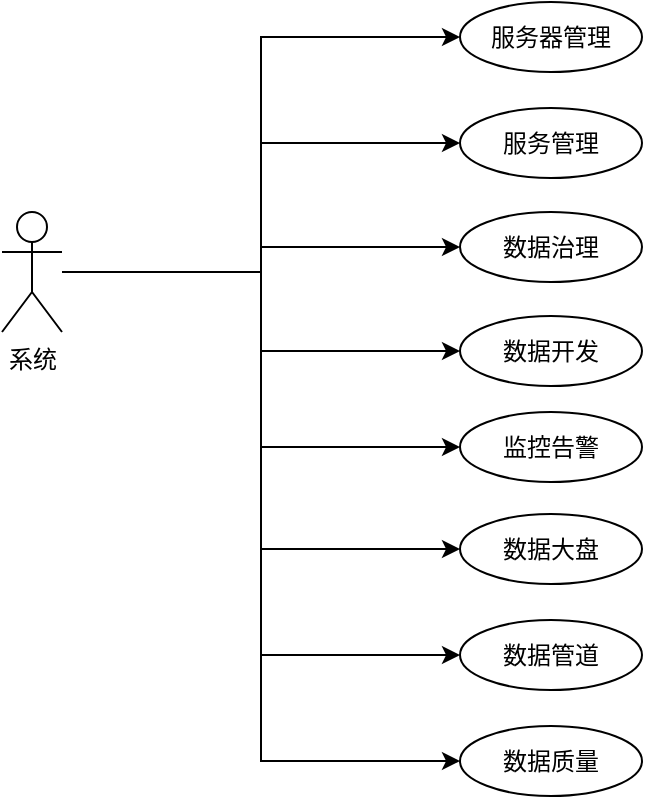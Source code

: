 <mxfile version="13.2.4" type="device" pages="7"><diagram name="整体模块" id="e7e014a7-5840-1c2e-5031-d8a46d1fe8dd"><mxGraphModel dx="1038" dy="648" grid="0" gridSize="10" guides="1" tooltips="1" connect="1" arrows="1" fold="1" page="1" pageScale="1" pageWidth="1654" pageHeight="1169" background="#FFFFFF" math="0" shadow="0"><root><mxCell id="0"/><mxCell id="1" parent="0"/><mxCell id="TscG6GEirUdZ-pbdAu9V-41" value="服务器管理" style="ellipse;whiteSpace=wrap;html=1;" vertex="1" parent="1"><mxGeometry x="396" y="93" width="91" height="35" as="geometry"/></mxCell><mxCell id="TscG6GEirUdZ-pbdAu9V-42" value="服务管理" style="ellipse;whiteSpace=wrap;html=1;" vertex="1" parent="1"><mxGeometry x="396" y="146" width="91" height="35" as="geometry"/></mxCell><mxCell id="TscG6GEirUdZ-pbdAu9V-43" value="数据治理" style="ellipse;whiteSpace=wrap;html=1;" vertex="1" parent="1"><mxGeometry x="396" y="198" width="91" height="35" as="geometry"/></mxCell><mxCell id="TscG6GEirUdZ-pbdAu9V-44" value="数据开发" style="ellipse;whiteSpace=wrap;html=1;" vertex="1" parent="1"><mxGeometry x="396" y="250" width="91" height="35" as="geometry"/></mxCell><mxCell id="TscG6GEirUdZ-pbdAu9V-45" value="监控告警" style="ellipse;whiteSpace=wrap;html=1;" vertex="1" parent="1"><mxGeometry x="396" y="298" width="91" height="35" as="geometry"/></mxCell><mxCell id="TscG6GEirUdZ-pbdAu9V-46" value="数据大盘" style="ellipse;whiteSpace=wrap;html=1;" vertex="1" parent="1"><mxGeometry x="396" y="349" width="91" height="35" as="geometry"/></mxCell><mxCell id="17rgG0aj0IwESKDKxZke-2" style="edgeStyle=orthogonalEdgeStyle;rounded=0;orthogonalLoop=1;jettySize=auto;html=1;entryX=0;entryY=0.5;entryDx=0;entryDy=0;" edge="1" parent="1" source="17rgG0aj0IwESKDKxZke-1" target="TscG6GEirUdZ-pbdAu9V-41"><mxGeometry relative="1" as="geometry"/></mxCell><mxCell id="17rgG0aj0IwESKDKxZke-3" style="edgeStyle=orthogonalEdgeStyle;rounded=0;orthogonalLoop=1;jettySize=auto;html=1;entryX=0;entryY=0.5;entryDx=0;entryDy=0;" edge="1" parent="1" source="17rgG0aj0IwESKDKxZke-1" target="TscG6GEirUdZ-pbdAu9V-42"><mxGeometry relative="1" as="geometry"/></mxCell><mxCell id="17rgG0aj0IwESKDKxZke-4" style="edgeStyle=orthogonalEdgeStyle;rounded=0;orthogonalLoop=1;jettySize=auto;html=1;entryX=0;entryY=0.5;entryDx=0;entryDy=0;" edge="1" parent="1" source="17rgG0aj0IwESKDKxZke-1" target="TscG6GEirUdZ-pbdAu9V-43"><mxGeometry relative="1" as="geometry"/></mxCell><mxCell id="17rgG0aj0IwESKDKxZke-5" style="edgeStyle=orthogonalEdgeStyle;rounded=0;orthogonalLoop=1;jettySize=auto;html=1;entryX=0;entryY=0.5;entryDx=0;entryDy=0;" edge="1" parent="1" source="17rgG0aj0IwESKDKxZke-1" target="TscG6GEirUdZ-pbdAu9V-44"><mxGeometry relative="1" as="geometry"/></mxCell><mxCell id="17rgG0aj0IwESKDKxZke-6" style="edgeStyle=orthogonalEdgeStyle;rounded=0;orthogonalLoop=1;jettySize=auto;html=1;entryX=0;entryY=0.5;entryDx=0;entryDy=0;" edge="1" parent="1" source="17rgG0aj0IwESKDKxZke-1" target="TscG6GEirUdZ-pbdAu9V-45"><mxGeometry relative="1" as="geometry"/></mxCell><mxCell id="17rgG0aj0IwESKDKxZke-7" style="edgeStyle=orthogonalEdgeStyle;rounded=0;orthogonalLoop=1;jettySize=auto;html=1;entryX=0;entryY=0.5;entryDx=0;entryDy=0;" edge="1" parent="1" source="17rgG0aj0IwESKDKxZke-1" target="TscG6GEirUdZ-pbdAu9V-46"><mxGeometry relative="1" as="geometry"/></mxCell><mxCell id="KIL7r0ChX9NBHH16bHAB-2" style="edgeStyle=orthogonalEdgeStyle;rounded=0;orthogonalLoop=1;jettySize=auto;html=1;entryX=0;entryY=0.5;entryDx=0;entryDy=0;" edge="1" parent="1" source="17rgG0aj0IwESKDKxZke-1" target="KIL7r0ChX9NBHH16bHAB-1"><mxGeometry relative="1" as="geometry"/></mxCell><mxCell id="5L-TgP3YTy_aSQ1vDziF-2" style="edgeStyle=orthogonalEdgeStyle;rounded=0;orthogonalLoop=1;jettySize=auto;html=1;entryX=0;entryY=0.5;entryDx=0;entryDy=0;" edge="1" parent="1" source="17rgG0aj0IwESKDKxZke-1" target="5L-TgP3YTy_aSQ1vDziF-1"><mxGeometry relative="1" as="geometry"/></mxCell><mxCell id="17rgG0aj0IwESKDKxZke-1" value="系统" style="shape=umlActor;verticalLabelPosition=bottom;labelBackgroundColor=#ffffff;verticalAlign=top;html=1;outlineConnect=0;" vertex="1" parent="1"><mxGeometry x="167" y="198" width="30" height="60" as="geometry"/></mxCell><mxCell id="KIL7r0ChX9NBHH16bHAB-1" value="数据管道" style="ellipse;whiteSpace=wrap;html=1;" vertex="1" parent="1"><mxGeometry x="396" y="402" width="91" height="35" as="geometry"/></mxCell><mxCell id="5L-TgP3YTy_aSQ1vDziF-1" value="数据质量" style="ellipse;whiteSpace=wrap;html=1;" vertex="1" parent="1"><mxGeometry x="396" y="455" width="91" height="35" as="geometry"/></mxCell></root></mxGraphModel></diagram><diagram id="3nhgZCDmsnOEBWSrngfM" name="服务器管理"><mxGraphModel dx="1038" dy="648" grid="1" gridSize="10" guides="1" tooltips="1" connect="1" arrows="1" fold="1" page="1" pageScale="1" pageWidth="1654" pageHeight="1169" math="0" shadow="0"><root><mxCell id="AsNPmiWwcaFqk4SRSNJD-0"/><mxCell id="AsNPmiWwcaFqk4SRSNJD-1" parent="AsNPmiWwcaFqk4SRSNJD-0"/><mxCell id="AsNPmiWwcaFqk4SRSNJD-2" style="edgeStyle=orthogonalEdgeStyle;rounded=0;orthogonalLoop=1;jettySize=auto;html=1;exitX=1;exitY=0.5;exitDx=0;exitDy=0;entryX=0;entryY=0.5;entryDx=0;entryDy=0;" edge="1" parent="AsNPmiWwcaFqk4SRSNJD-1" source="AsNPmiWwcaFqk4SRSNJD-6" target="AsNPmiWwcaFqk4SRSNJD-7"><mxGeometry relative="1" as="geometry"/></mxCell><mxCell id="AsNPmiWwcaFqk4SRSNJD-3" style="edgeStyle=orthogonalEdgeStyle;rounded=0;orthogonalLoop=1;jettySize=auto;html=1;entryX=0;entryY=0.5;entryDx=0;entryDy=0;" edge="1" parent="AsNPmiWwcaFqk4SRSNJD-1" source="AsNPmiWwcaFqk4SRSNJD-6" target="AsNPmiWwcaFqk4SRSNJD-8"><mxGeometry relative="1" as="geometry"/></mxCell><mxCell id="AsNPmiWwcaFqk4SRSNJD-4" style="edgeStyle=orthogonalEdgeStyle;rounded=0;orthogonalLoop=1;jettySize=auto;html=1;entryX=0;entryY=0.5;entryDx=0;entryDy=0;" edge="1" parent="AsNPmiWwcaFqk4SRSNJD-1" source="AsNPmiWwcaFqk4SRSNJD-6" target="AsNPmiWwcaFqk4SRSNJD-9"><mxGeometry relative="1" as="geometry"/></mxCell><mxCell id="AsNPmiWwcaFqk4SRSNJD-5" style="edgeStyle=orthogonalEdgeStyle;rounded=0;orthogonalLoop=1;jettySize=auto;html=1;entryX=0;entryY=0.5;entryDx=0;entryDy=0;" edge="1" parent="AsNPmiWwcaFqk4SRSNJD-1" source="AsNPmiWwcaFqk4SRSNJD-6" target="AsNPmiWwcaFqk4SRSNJD-10"><mxGeometry relative="1" as="geometry"/></mxCell><mxCell id="z07qYNkrC7Owv6yQP1oF-0" style="edgeStyle=orthogonalEdgeStyle;rounded=0;orthogonalLoop=1;jettySize=auto;html=1;entryX=0;entryY=0.5;entryDx=0;entryDy=0;" edge="1" parent="AsNPmiWwcaFqk4SRSNJD-1" source="AsNPmiWwcaFqk4SRSNJD-6" target="AsNPmiWwcaFqk4SRSNJD-12"><mxGeometry relative="1" as="geometry"/></mxCell><mxCell id="z07qYNkrC7Owv6yQP1oF-1" style="edgeStyle=orthogonalEdgeStyle;rounded=0;orthogonalLoop=1;jettySize=auto;html=1;" edge="1" parent="AsNPmiWwcaFqk4SRSNJD-1" source="AsNPmiWwcaFqk4SRSNJD-6" target="AsNPmiWwcaFqk4SRSNJD-11"><mxGeometry relative="1" as="geometry"/></mxCell><mxCell id="AsNPmiWwcaFqk4SRSNJD-6" value="服务器管理" style="ellipse;whiteSpace=wrap;html=1;" vertex="1" parent="AsNPmiWwcaFqk4SRSNJD-1"><mxGeometry x="40" y="240" width="91" height="35" as="geometry"/></mxCell><mxCell id="AsNPmiWwcaFqk4SRSNJD-7" value="添加服务器" style="ellipse;whiteSpace=wrap;html=1;" vertex="1" parent="AsNPmiWwcaFqk4SRSNJD-1"><mxGeometry x="358" y="31" width="91" height="35" as="geometry"/></mxCell><mxCell id="AsNPmiWwcaFqk4SRSNJD-8" value="删除服务器" style="ellipse;whiteSpace=wrap;html=1;" vertex="1" parent="AsNPmiWwcaFqk4SRSNJD-1"><mxGeometry x="358" y="77" width="91" height="35" as="geometry"/></mxCell><mxCell id="AsNPmiWwcaFqk4SRSNJD-9" value="查看服务器信息" style="ellipse;whiteSpace=wrap;html=1;" vertex="1" parent="AsNPmiWwcaFqk4SRSNJD-1"><mxGeometry x="358" y="123" width="99" height="36" as="geometry"/></mxCell><mxCell id="AsNPmiWwcaFqk4SRSNJD-10" value="修改服务器信息" style="ellipse;whiteSpace=wrap;html=1;" vertex="1" parent="AsNPmiWwcaFqk4SRSNJD-1"><mxGeometry x="358" y="167" width="99" height="36" as="geometry"/></mxCell><mxCell id="AsNPmiWwcaFqk4SRSNJD-11" value="查找服务器" style="ellipse;whiteSpace=wrap;html=1;" vertex="1" parent="AsNPmiWwcaFqk4SRSNJD-1"><mxGeometry x="358" y="220" width="99" height="36" as="geometry"/></mxCell><mxCell id="AsNPmiWwcaFqk4SRSNJD-12" value="查看服务器包含组件" style="ellipse;whiteSpace=wrap;html=1;" vertex="1" parent="AsNPmiWwcaFqk4SRSNJD-1"><mxGeometry x="358" y="275" width="120" height="40" as="geometry"/></mxCell></root></mxGraphModel></diagram><diagram id="xiCgnnoQX1xT_tef29_2" name="服务管理"><mxGraphModel dx="1038" dy="648" grid="1" gridSize="10" guides="1" tooltips="1" connect="1" arrows="1" fold="1" page="1" pageScale="1" pageWidth="1654" pageHeight="1169" math="0" shadow="0"><root><mxCell id="mWbt8U4jI4EEI_PcU5ng-0"/><mxCell id="mWbt8U4jI4EEI_PcU5ng-1" parent="mWbt8U4jI4EEI_PcU5ng-0"/><mxCell id="HX4awizBypSHEGtThO57-11" style="edgeStyle=orthogonalEdgeStyle;rounded=0;orthogonalLoop=1;jettySize=auto;html=1;entryX=0;entryY=0.5;entryDx=0;entryDy=0;" edge="1" parent="mWbt8U4jI4EEI_PcU5ng-1" source="mWbt8U4jI4EEI_PcU5ng-2" target="HX4awizBypSHEGtThO57-3"><mxGeometry relative="1" as="geometry"/></mxCell><mxCell id="HX4awizBypSHEGtThO57-12" style="edgeStyle=orthogonalEdgeStyle;rounded=0;orthogonalLoop=1;jettySize=auto;html=1;entryX=0;entryY=0.5;entryDx=0;entryDy=0;" edge="1" parent="mWbt8U4jI4EEI_PcU5ng-1" source="mWbt8U4jI4EEI_PcU5ng-2" target="HX4awizBypSHEGtThO57-1"><mxGeometry relative="1" as="geometry"/></mxCell><mxCell id="HX4awizBypSHEGtThO57-13" style="edgeStyle=orthogonalEdgeStyle;rounded=0;orthogonalLoop=1;jettySize=auto;html=1;entryX=0;entryY=0.5;entryDx=0;entryDy=0;" edge="1" parent="mWbt8U4jI4EEI_PcU5ng-1" source="mWbt8U4jI4EEI_PcU5ng-2" target="HX4awizBypSHEGtThO57-0"><mxGeometry relative="1" as="geometry"/></mxCell><mxCell id="HX4awizBypSHEGtThO57-14" style="edgeStyle=orthogonalEdgeStyle;rounded=0;orthogonalLoop=1;jettySize=auto;html=1;entryX=0;entryY=0.5;entryDx=0;entryDy=0;" edge="1" parent="mWbt8U4jI4EEI_PcU5ng-1" source="mWbt8U4jI4EEI_PcU5ng-2" target="HX4awizBypSHEGtThO57-6"><mxGeometry relative="1" as="geometry"/></mxCell><mxCell id="HX4awizBypSHEGtThO57-15" style="edgeStyle=orthogonalEdgeStyle;rounded=0;orthogonalLoop=1;jettySize=auto;html=1;entryX=0;entryY=0.5;entryDx=0;entryDy=0;" edge="1" parent="mWbt8U4jI4EEI_PcU5ng-1" source="mWbt8U4jI4EEI_PcU5ng-2" target="HX4awizBypSHEGtThO57-7"><mxGeometry relative="1" as="geometry"/></mxCell><mxCell id="HX4awizBypSHEGtThO57-16" style="edgeStyle=orthogonalEdgeStyle;rounded=0;orthogonalLoop=1;jettySize=auto;html=1;entryX=0;entryY=0.5;entryDx=0;entryDy=0;" edge="1" parent="mWbt8U4jI4EEI_PcU5ng-1" source="mWbt8U4jI4EEI_PcU5ng-2" target="HX4awizBypSHEGtThO57-8"><mxGeometry relative="1" as="geometry"/></mxCell><mxCell id="HX4awizBypSHEGtThO57-17" style="edgeStyle=orthogonalEdgeStyle;rounded=0;orthogonalLoop=1;jettySize=auto;html=1;entryX=0;entryY=0.5;entryDx=0;entryDy=0;" edge="1" parent="mWbt8U4jI4EEI_PcU5ng-1" source="mWbt8U4jI4EEI_PcU5ng-2" target="HX4awizBypSHEGtThO57-9"><mxGeometry relative="1" as="geometry"/></mxCell><mxCell id="HX4awizBypSHEGtThO57-18" style="edgeStyle=orthogonalEdgeStyle;rounded=0;orthogonalLoop=1;jettySize=auto;html=1;entryX=0;entryY=0.5;entryDx=0;entryDy=0;" edge="1" parent="mWbt8U4jI4EEI_PcU5ng-1" source="mWbt8U4jI4EEI_PcU5ng-2" target="HX4awizBypSHEGtThO57-2"><mxGeometry relative="1" as="geometry"/></mxCell><mxCell id="HX4awizBypSHEGtThO57-19" style="edgeStyle=orthogonalEdgeStyle;rounded=0;orthogonalLoop=1;jettySize=auto;html=1;entryX=0;entryY=0.5;entryDx=0;entryDy=0;" edge="1" parent="mWbt8U4jI4EEI_PcU5ng-1" source="mWbt8U4jI4EEI_PcU5ng-2" target="HX4awizBypSHEGtThO57-4"><mxGeometry relative="1" as="geometry"/></mxCell><mxCell id="HX4awizBypSHEGtThO57-20" style="edgeStyle=orthogonalEdgeStyle;rounded=0;orthogonalLoop=1;jettySize=auto;html=1;entryX=0;entryY=0.5;entryDx=0;entryDy=0;" edge="1" parent="mWbt8U4jI4EEI_PcU5ng-1" source="mWbt8U4jI4EEI_PcU5ng-2" target="HX4awizBypSHEGtThO57-5"><mxGeometry relative="1" as="geometry"/></mxCell><mxCell id="HX4awizBypSHEGtThO57-21" style="edgeStyle=orthogonalEdgeStyle;rounded=0;orthogonalLoop=1;jettySize=auto;html=1;entryX=0;entryY=0.5;entryDx=0;entryDy=0;" edge="1" parent="mWbt8U4jI4EEI_PcU5ng-1" source="mWbt8U4jI4EEI_PcU5ng-2" target="HX4awizBypSHEGtThO57-10"><mxGeometry relative="1" as="geometry"/></mxCell><mxCell id="NUGzhHGTyQHNBgmU1Do4-2" style="edgeStyle=orthogonalEdgeStyle;rounded=0;orthogonalLoop=1;jettySize=auto;html=1;entryX=0;entryY=0.5;entryDx=0;entryDy=0;" edge="1" parent="mWbt8U4jI4EEI_PcU5ng-1" source="mWbt8U4jI4EEI_PcU5ng-2" target="NUGzhHGTyQHNBgmU1Do4-0"><mxGeometry relative="1" as="geometry"/></mxCell><mxCell id="mWbt8U4jI4EEI_PcU5ng-2" value="服务管理" style="ellipse;whiteSpace=wrap;html=1;" vertex="1" parent="mWbt8U4jI4EEI_PcU5ng-1"><mxGeometry x="130" y="250" width="91" height="35" as="geometry"/></mxCell><mxCell id="HX4awizBypSHEGtThO57-0" value="添加服务" style="ellipse;whiteSpace=wrap;html=1;" vertex="1" parent="mWbt8U4jI4EEI_PcU5ng-1"><mxGeometry x="310" y="160" width="91" height="35" as="geometry"/></mxCell><mxCell id="HX4awizBypSHEGtThO57-1" value="删除服务" style="ellipse;whiteSpace=wrap;html=1;" vertex="1" parent="mWbt8U4jI4EEI_PcU5ng-1"><mxGeometry x="310" y="110" width="91" height="35" as="geometry"/></mxCell><mxCell id="HX4awizBypSHEGtThO57-2" value="查看服务信息" style="ellipse;whiteSpace=wrap;html=1;" vertex="1" parent="mWbt8U4jI4EEI_PcU5ng-1"><mxGeometry x="310" y="410" width="91" height="35" as="geometry"/></mxCell><mxCell id="HX4awizBypSHEGtThO57-3" value="安装服务" style="ellipse;whiteSpace=wrap;html=1;" vertex="1" parent="mWbt8U4jI4EEI_PcU5ng-1"><mxGeometry x="310" y="60" width="91" height="35" as="geometry"/></mxCell><mxCell id="HX4awizBypSHEGtThO57-4" value="服务版本升级" style="ellipse;whiteSpace=wrap;html=1;" vertex="1" parent="mWbt8U4jI4EEI_PcU5ng-1"><mxGeometry x="310" y="460" width="91" height="35" as="geometry"/></mxCell><mxCell id="HX4awizBypSHEGtThO57-5" value="服务监控信息" style="ellipse;whiteSpace=wrap;html=1;" vertex="1" parent="mWbt8U4jI4EEI_PcU5ng-1"><mxGeometry x="310" y="520" width="91" height="35" as="geometry"/></mxCell><mxCell id="HX4awizBypSHEGtThO57-6" value="启动服务" style="ellipse;whiteSpace=wrap;html=1;" vertex="1" parent="mWbt8U4jI4EEI_PcU5ng-1"><mxGeometry x="310" y="210" width="91" height="35" as="geometry"/></mxCell><mxCell id="HX4awizBypSHEGtThO57-7" value="停止服务" style="ellipse;whiteSpace=wrap;html=1;" vertex="1" parent="mWbt8U4jI4EEI_PcU5ng-1"><mxGeometry x="310" y="260" width="91" height="35" as="geometry"/></mxCell><mxCell id="HX4awizBypSHEGtThO57-8" value="服务配置" style="ellipse;whiteSpace=wrap;html=1;" vertex="1" parent="mWbt8U4jI4EEI_PcU5ng-1"><mxGeometry x="310" y="310" width="91" height="35" as="geometry"/></mxCell><mxCell id="HX4awizBypSHEGtThO57-9" value="扩展服务" style="ellipse;whiteSpace=wrap;html=1;" vertex="1" parent="mWbt8U4jI4EEI_PcU5ng-1"><mxGeometry x="310" y="360" width="91" height="35" as="geometry"/></mxCell><mxCell id="HX4awizBypSHEGtThO57-10" value="......" style="ellipse;whiteSpace=wrap;html=1;" vertex="1" parent="mWbt8U4jI4EEI_PcU5ng-1"><mxGeometry x="310" y="570" width="91" height="35" as="geometry"/></mxCell><mxCell id="HX4awizBypSHEGtThO57-22" value="&lt;b&gt;&lt;font style=&quot;font-size: 19px&quot;&gt;重写ambari前端界面&lt;/font&gt;&lt;/b&gt;" style="text;html=1;resizable=0;autosize=1;align=center;verticalAlign=middle;points=[];fillColor=none;strokeColor=none;rounded=0;" vertex="1" parent="mWbt8U4jI4EEI_PcU5ng-1"><mxGeometry x="125" y="630" width="190" height="20" as="geometry"/></mxCell><mxCell id="NUGzhHGTyQHNBgmU1Do4-0" value="运维管理" style="ellipse;whiteSpace=wrap;html=1;" vertex="1" parent="mWbt8U4jI4EEI_PcU5ng-1"><mxGeometry x="310" y="10" width="91" height="35" as="geometry"/></mxCell></root></mxGraphModel></diagram><diagram id="QnvG5viiLJqicV10Nmki" name="数据治理"><mxGraphModel dx="1038" dy="648" grid="1" gridSize="10" guides="1" tooltips="1" connect="1" arrows="1" fold="1" page="1" pageScale="1" pageWidth="1654" pageHeight="1169" math="0" shadow="0"><root><mxCell id="YZRmnHA5HW2eTa3yFIfC-0"/><mxCell id="YZRmnHA5HW2eTa3yFIfC-1" parent="YZRmnHA5HW2eTa3yFIfC-0"/><mxCell id="YwykzqaZ3FHHnqmdg262-5" style="edgeStyle=orthogonalEdgeStyle;rounded=0;orthogonalLoop=1;jettySize=auto;html=1;entryX=0;entryY=0.5;entryDx=0;entryDy=0;" edge="1" parent="YZRmnHA5HW2eTa3yFIfC-1" source="YwykzqaZ3FHHnqmdg262-0" target="YwykzqaZ3FHHnqmdg262-1"><mxGeometry relative="1" as="geometry"/></mxCell><mxCell id="YwykzqaZ3FHHnqmdg262-6" style="edgeStyle=orthogonalEdgeStyle;rounded=0;orthogonalLoop=1;jettySize=auto;html=1;entryX=0;entryY=0.5;entryDx=0;entryDy=0;" edge="1" parent="YZRmnHA5HW2eTa3yFIfC-1" source="YwykzqaZ3FHHnqmdg262-0" target="YwykzqaZ3FHHnqmdg262-2"><mxGeometry relative="1" as="geometry"/></mxCell><mxCell id="YwykzqaZ3FHHnqmdg262-7" style="edgeStyle=orthogonalEdgeStyle;rounded=0;orthogonalLoop=1;jettySize=auto;html=1;entryX=0;entryY=0.5;entryDx=0;entryDy=0;" edge="1" parent="YZRmnHA5HW2eTa3yFIfC-1" source="YwykzqaZ3FHHnqmdg262-0" target="YwykzqaZ3FHHnqmdg262-3"><mxGeometry relative="1" as="geometry"/></mxCell><mxCell id="YwykzqaZ3FHHnqmdg262-8" style="edgeStyle=orthogonalEdgeStyle;rounded=0;orthogonalLoop=1;jettySize=auto;html=1;entryX=0;entryY=0.5;entryDx=0;entryDy=0;" edge="1" parent="YZRmnHA5HW2eTa3yFIfC-1" source="YwykzqaZ3FHHnqmdg262-0" target="YwykzqaZ3FHHnqmdg262-4"><mxGeometry relative="1" as="geometry"/></mxCell><mxCell id="Zd3nKLKUBHXrQgr_W121-1" style="edgeStyle=orthogonalEdgeStyle;rounded=0;orthogonalLoop=1;jettySize=auto;html=1;entryX=0;entryY=0.5;entryDx=0;entryDy=0;" edge="1" parent="YZRmnHA5HW2eTa3yFIfC-1" source="YwykzqaZ3FHHnqmdg262-0" target="Zd3nKLKUBHXrQgr_W121-0"><mxGeometry relative="1" as="geometry"/></mxCell><mxCell id="YwykzqaZ3FHHnqmdg262-0" value="数据治理" style="ellipse;whiteSpace=wrap;html=1;" vertex="1" parent="YZRmnHA5HW2eTa3yFIfC-1"><mxGeometry x="90" y="250" width="91" height="35" as="geometry"/></mxCell><mxCell id="YwykzqaZ3FHHnqmdg262-1" value="数据字典" style="ellipse;whiteSpace=wrap;html=1;" vertex="1" parent="YZRmnHA5HW2eTa3yFIfC-1"><mxGeometry x="240" y="175" width="91" height="35" as="geometry"/></mxCell><mxCell id="YwykzqaZ3FHHnqmdg262-2" value="数据血缘" style="ellipse;whiteSpace=wrap;html=1;" vertex="1" parent="YZRmnHA5HW2eTa3yFIfC-1"><mxGeometry x="240" y="225" width="91" height="35" as="geometry"/></mxCell><mxCell id="YwykzqaZ3FHHnqmdg262-3" value="数据地图" style="ellipse;whiteSpace=wrap;html=1;" vertex="1" parent="YZRmnHA5HW2eTa3yFIfC-1"><mxGeometry x="240" y="275" width="91" height="35" as="geometry"/></mxCell><mxCell id="YwykzqaZ3FHHnqmdg262-4" value="数据资产" style="ellipse;whiteSpace=wrap;html=1;" vertex="1" parent="YZRmnHA5HW2eTa3yFIfC-1"><mxGeometry x="240" y="325" width="91" height="35" as="geometry"/></mxCell><mxCell id="Zd3nKLKUBHXrQgr_W121-0" value="数据发布" style="ellipse;whiteSpace=wrap;html=1;" vertex="1" parent="YZRmnHA5HW2eTa3yFIfC-1"><mxGeometry x="240" y="380" width="91" height="35" as="geometry"/></mxCell></root></mxGraphModel></diagram><diagram id="x9sP7u0xjAhf-BnUmx-w" name="数据开发"><mxGraphModel dx="1038" dy="648" grid="1" gridSize="10" guides="1" tooltips="1" connect="1" arrows="1" fold="1" page="1" pageScale="1" pageWidth="1654" pageHeight="1169" math="0" shadow="0"><root><mxCell id="8NbjyGBJ2E6Y5XViuU7O-0"/><mxCell id="8NbjyGBJ2E6Y5XViuU7O-1" parent="8NbjyGBJ2E6Y5XViuU7O-0"/><mxCell id="8NbjyGBJ2E6Y5XViuU7O-9" style="edgeStyle=orthogonalEdgeStyle;rounded=0;orthogonalLoop=1;jettySize=auto;html=1;entryX=0;entryY=0.5;entryDx=0;entryDy=0;" edge="1" parent="8NbjyGBJ2E6Y5XViuU7O-1" source="8NbjyGBJ2E6Y5XViuU7O-2" target="8NbjyGBJ2E6Y5XViuU7O-3"><mxGeometry relative="1" as="geometry"/></mxCell><mxCell id="8NbjyGBJ2E6Y5XViuU7O-10" style="edgeStyle=orthogonalEdgeStyle;rounded=0;orthogonalLoop=1;jettySize=auto;html=1;entryX=0;entryY=0.5;entryDx=0;entryDy=0;" edge="1" parent="8NbjyGBJ2E6Y5XViuU7O-1" source="8NbjyGBJ2E6Y5XViuU7O-2" target="8NbjyGBJ2E6Y5XViuU7O-4"><mxGeometry relative="1" as="geometry"/></mxCell><mxCell id="8NbjyGBJ2E6Y5XViuU7O-11" style="edgeStyle=orthogonalEdgeStyle;rounded=0;orthogonalLoop=1;jettySize=auto;html=1;entryX=0;entryY=0.5;entryDx=0;entryDy=0;" edge="1" parent="8NbjyGBJ2E6Y5XViuU7O-1" source="8NbjyGBJ2E6Y5XViuU7O-2" target="8NbjyGBJ2E6Y5XViuU7O-5"><mxGeometry relative="1" as="geometry"/></mxCell><mxCell id="8NbjyGBJ2E6Y5XViuU7O-12" style="edgeStyle=orthogonalEdgeStyle;rounded=0;orthogonalLoop=1;jettySize=auto;html=1;entryX=0;entryY=0.5;entryDx=0;entryDy=0;" edge="1" parent="8NbjyGBJ2E6Y5XViuU7O-1" source="8NbjyGBJ2E6Y5XViuU7O-2" target="8NbjyGBJ2E6Y5XViuU7O-6"><mxGeometry relative="1" as="geometry"/></mxCell><mxCell id="8NbjyGBJ2E6Y5XViuU7O-13" style="edgeStyle=orthogonalEdgeStyle;rounded=0;orthogonalLoop=1;jettySize=auto;html=1;entryX=0;entryY=0.5;entryDx=0;entryDy=0;" edge="1" parent="8NbjyGBJ2E6Y5XViuU7O-1" source="8NbjyGBJ2E6Y5XViuU7O-2" target="8NbjyGBJ2E6Y5XViuU7O-7"><mxGeometry relative="1" as="geometry"/></mxCell><mxCell id="8NbjyGBJ2E6Y5XViuU7O-14" style="edgeStyle=orthogonalEdgeStyle;rounded=0;orthogonalLoop=1;jettySize=auto;html=1;entryX=0;entryY=0.5;entryDx=0;entryDy=0;" edge="1" parent="8NbjyGBJ2E6Y5XViuU7O-1" source="8NbjyGBJ2E6Y5XViuU7O-2" target="8NbjyGBJ2E6Y5XViuU7O-8"><mxGeometry relative="1" as="geometry"/></mxCell><mxCell id="8NbjyGBJ2E6Y5XViuU7O-16" style="edgeStyle=orthogonalEdgeStyle;rounded=0;orthogonalLoop=1;jettySize=auto;html=1;entryX=0;entryY=0.5;entryDx=0;entryDy=0;" edge="1" parent="8NbjyGBJ2E6Y5XViuU7O-1" source="8NbjyGBJ2E6Y5XViuU7O-2" target="8NbjyGBJ2E6Y5XViuU7O-15"><mxGeometry relative="1" as="geometry"/></mxCell><mxCell id="8NbjyGBJ2E6Y5XViuU7O-2" value="数据开发" style="ellipse;whiteSpace=wrap;html=1;" vertex="1" parent="8NbjyGBJ2E6Y5XViuU7O-1"><mxGeometry x="210" y="280" width="91" height="35" as="geometry"/></mxCell><mxCell id="8NbjyGBJ2E6Y5XViuU7O-3" value="jar 包上传" style="ellipse;whiteSpace=wrap;html=1;" vertex="1" parent="8NbjyGBJ2E6Y5XViuU7O-1"><mxGeometry x="400" y="150" width="91" height="35" as="geometry"/></mxCell><mxCell id="8NbjyGBJ2E6Y5XViuU7O-4" value="配置开发" style="ellipse;whiteSpace=wrap;html=1;" vertex="1" parent="8NbjyGBJ2E6Y5XViuU7O-1"><mxGeometry x="400" y="200" width="91" height="35" as="geometry"/></mxCell><mxCell id="8NbjyGBJ2E6Y5XViuU7O-5" value="sql 开发" style="ellipse;whiteSpace=wrap;html=1;" vertex="1" parent="8NbjyGBJ2E6Y5XViuU7O-1"><mxGeometry x="400" y="250" width="91" height="35" as="geometry"/></mxCell><mxCell id="8NbjyGBJ2E6Y5XViuU7O-6" value="可视化开发" style="ellipse;whiteSpace=wrap;html=1;" vertex="1" parent="8NbjyGBJ2E6Y5XViuU7O-1"><mxGeometry x="400" y="300" width="91" height="35" as="geometry"/></mxCell><mxCell id="8NbjyGBJ2E6Y5XViuU7O-7" value="任务管理" style="ellipse;whiteSpace=wrap;html=1;" vertex="1" parent="8NbjyGBJ2E6Y5XViuU7O-1"><mxGeometry x="400" y="350" width="91" height="35" as="geometry"/></mxCell><mxCell id="8NbjyGBJ2E6Y5XViuU7O-8" value="DAG 任务开发" style="ellipse;whiteSpace=wrap;html=1;" vertex="1" parent="8NbjyGBJ2E6Y5XViuU7O-1"><mxGeometry x="400" y="400" width="91" height="35" as="geometry"/></mxCell><mxCell id="8NbjyGBJ2E6Y5XViuU7O-15" value="交互式分析" style="ellipse;whiteSpace=wrap;html=1;" vertex="1" parent="8NbjyGBJ2E6Y5XViuU7O-1"><mxGeometry x="400" y="460" width="91" height="35" as="geometry"/></mxCell></root></mxGraphModel></diagram><diagram id="MFhWVMCt6g_i9rRwNiI6" name="数据管道"><mxGraphModel dx="1038" dy="648" grid="1" gridSize="10" guides="1" tooltips="1" connect="1" arrows="1" fold="1" page="1" pageScale="1" pageWidth="1654" pageHeight="1169" math="0" shadow="0"><root><mxCell id="jQetSzU92ymQdj5mWDcC-0"/><mxCell id="jQetSzU92ymQdj5mWDcC-1" parent="jQetSzU92ymQdj5mWDcC-0"/><mxCell id="UO1jO4W_RJdfy6Zrupbl-6" style="edgeStyle=orthogonalEdgeStyle;rounded=0;orthogonalLoop=1;jettySize=auto;html=1;entryX=0;entryY=0.5;entryDx=0;entryDy=0;" edge="1" parent="jQetSzU92ymQdj5mWDcC-1" source="UO1jO4W_RJdfy6Zrupbl-0" target="UO1jO4W_RJdfy6Zrupbl-1"><mxGeometry relative="1" as="geometry"/></mxCell><mxCell id="UO1jO4W_RJdfy6Zrupbl-7" style="edgeStyle=orthogonalEdgeStyle;rounded=0;orthogonalLoop=1;jettySize=auto;html=1;entryX=0.018;entryY=0.726;entryDx=0;entryDy=0;entryPerimeter=0;" edge="1" parent="jQetSzU92ymQdj5mWDcC-1" source="UO1jO4W_RJdfy6Zrupbl-0" target="UO1jO4W_RJdfy6Zrupbl-2"><mxGeometry relative="1" as="geometry"/></mxCell><mxCell id="UO1jO4W_RJdfy6Zrupbl-8" style="edgeStyle=orthogonalEdgeStyle;rounded=0;orthogonalLoop=1;jettySize=auto;html=1;" edge="1" parent="jQetSzU92ymQdj5mWDcC-1" source="UO1jO4W_RJdfy6Zrupbl-0" target="UO1jO4W_RJdfy6Zrupbl-3"><mxGeometry relative="1" as="geometry"/></mxCell><mxCell id="UO1jO4W_RJdfy6Zrupbl-9" style="edgeStyle=orthogonalEdgeStyle;rounded=0;orthogonalLoop=1;jettySize=auto;html=1;entryX=0;entryY=0.5;entryDx=0;entryDy=0;" edge="1" parent="jQetSzU92ymQdj5mWDcC-1" source="UO1jO4W_RJdfy6Zrupbl-0" target="UO1jO4W_RJdfy6Zrupbl-4"><mxGeometry relative="1" as="geometry"/></mxCell><mxCell id="UO1jO4W_RJdfy6Zrupbl-0" value="数据管道" style="ellipse;whiteSpace=wrap;html=1;" vertex="1" parent="jQetSzU92ymQdj5mWDcC-1"><mxGeometry x="180" y="260" width="91" height="35" as="geometry"/></mxCell><mxCell id="UO1jO4W_RJdfy6Zrupbl-1" value="kafka connector" style="ellipse;whiteSpace=wrap;html=1;" vertex="1" parent="jQetSzU92ymQdj5mWDcC-1"><mxGeometry x="370" y="188" width="91" height="35" as="geometry"/></mxCell><mxCell id="UO1jO4W_RJdfy6Zrupbl-2" value="flume" style="ellipse;whiteSpace=wrap;html=1;" vertex="1" parent="jQetSzU92ymQdj5mWDcC-1"><mxGeometry x="370" y="238" width="91" height="35" as="geometry"/></mxCell><mxCell id="UO1jO4W_RJdfy6Zrupbl-3" value="logstash" style="ellipse;whiteSpace=wrap;html=1;" vertex="1" parent="jQetSzU92ymQdj5mWDcC-1"><mxGeometry x="370" y="288" width="91" height="35" as="geometry"/></mxCell><mxCell id="UO1jO4W_RJdfy6Zrupbl-4" value="canal" style="ellipse;whiteSpace=wrap;html=1;" vertex="1" parent="jQetSzU92ymQdj5mWDcC-1"><mxGeometry x="370" y="338" width="91" height="35" as="geometry"/></mxCell></root></mxGraphModel></diagram><diagram id="_FJiefd-8WlaL9BQgpCA" name="数据大盘"><mxGraphModel dx="1038" dy="648" grid="1" gridSize="10" guides="1" tooltips="1" connect="1" arrows="1" fold="1" page="1" pageScale="1" pageWidth="1654" pageHeight="1169" math="0" shadow="0"><root><mxCell id="7D-78jvh4CBFu3iTDSWZ-0"/><mxCell id="7D-78jvh4CBFu3iTDSWZ-1" parent="7D-78jvh4CBFu3iTDSWZ-0"/><mxCell id="7D-78jvh4CBFu3iTDSWZ-6" style="edgeStyle=orthogonalEdgeStyle;rounded=0;orthogonalLoop=1;jettySize=auto;html=1;entryX=0;entryY=0.5;entryDx=0;entryDy=0;" edge="1" parent="7D-78jvh4CBFu3iTDSWZ-1" source="7D-78jvh4CBFu3iTDSWZ-2" target="7D-78jvh4CBFu3iTDSWZ-3"><mxGeometry relative="1" as="geometry"/></mxCell><mxCell id="7D-78jvh4CBFu3iTDSWZ-7" style="edgeStyle=orthogonalEdgeStyle;rounded=0;orthogonalLoop=1;jettySize=auto;html=1;entryX=0;entryY=0.5;entryDx=0;entryDy=0;" edge="1" parent="7D-78jvh4CBFu3iTDSWZ-1" source="7D-78jvh4CBFu3iTDSWZ-2" target="7D-78jvh4CBFu3iTDSWZ-4"><mxGeometry relative="1" as="geometry"/></mxCell><mxCell id="7D-78jvh4CBFu3iTDSWZ-8" style="edgeStyle=orthogonalEdgeStyle;rounded=0;orthogonalLoop=1;jettySize=auto;html=1;entryX=0;entryY=0.5;entryDx=0;entryDy=0;" edge="1" parent="7D-78jvh4CBFu3iTDSWZ-1" source="7D-78jvh4CBFu3iTDSWZ-2" target="7D-78jvh4CBFu3iTDSWZ-5"><mxGeometry relative="1" as="geometry"/></mxCell><mxCell id="7D-78jvh4CBFu3iTDSWZ-2" value="数据大盘" style="ellipse;whiteSpace=wrap;html=1;" vertex="1" parent="7D-78jvh4CBFu3iTDSWZ-1"><mxGeometry x="170" y="260" width="91" height="35" as="geometry"/></mxCell><mxCell id="7D-78jvh4CBFu3iTDSWZ-3" value="业务报表" style="ellipse;whiteSpace=wrap;html=1;" vertex="1" parent="7D-78jvh4CBFu3iTDSWZ-1"><mxGeometry x="320" y="190" width="91" height="35" as="geometry"/></mxCell><mxCell id="7D-78jvh4CBFu3iTDSWZ-4" value="基础数据" style="ellipse;whiteSpace=wrap;html=1;" vertex="1" parent="7D-78jvh4CBFu3iTDSWZ-1"><mxGeometry x="320" y="250" width="91" height="35" as="geometry"/></mxCell><mxCell id="7D-78jvh4CBFu3iTDSWZ-5" value="技术数据" style="ellipse;whiteSpace=wrap;html=1;" vertex="1" parent="7D-78jvh4CBFu3iTDSWZ-1"><mxGeometry x="320" y="310" width="91" height="35" as="geometry"/></mxCell></root></mxGraphModel></diagram></mxfile>
